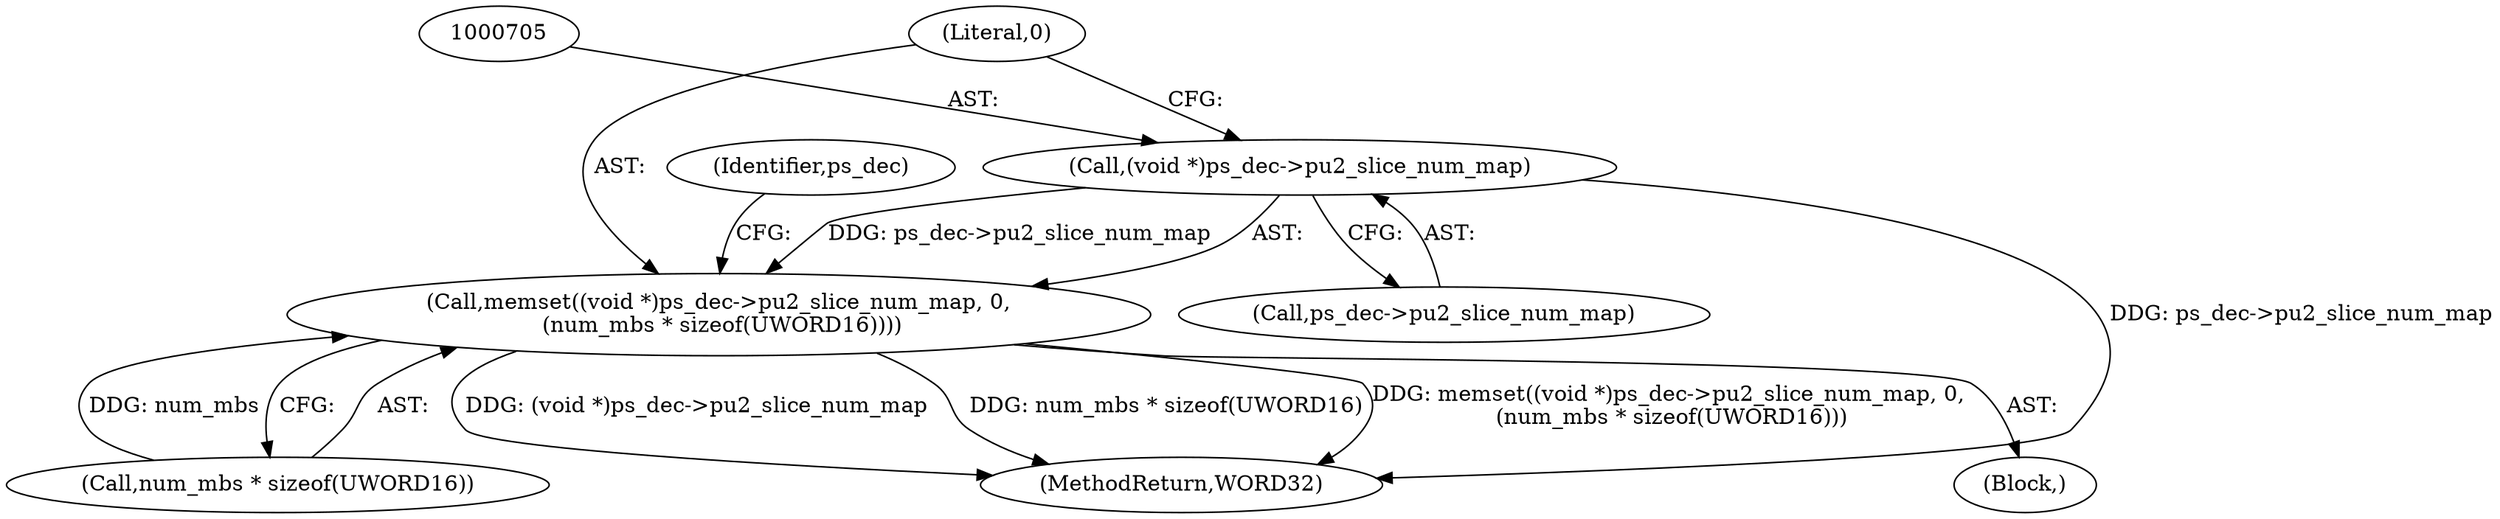 digraph "0_Android_0b23c81c3dd9ec38f7e6806a3955fed1925541a0_3@pointer" {
"1000704" [label="(Call,(void *)ps_dec->pu2_slice_num_map)"];
"1000703" [label="(Call,memset((void *)ps_dec->pu2_slice_num_map, 0,\n (num_mbs * sizeof(UWORD16))))"];
"1000704" [label="(Call,(void *)ps_dec->pu2_slice_num_map)"];
"1000709" [label="(Literal,0)"];
"1000703" [label="(Call,memset((void *)ps_dec->pu2_slice_num_map, 0,\n (num_mbs * sizeof(UWORD16))))"];
"1000710" [label="(Call,num_mbs * sizeof(UWORD16))"];
"1000716" [label="(Identifier,ps_dec)"];
"1002159" [label="(MethodReturn,WORD32)"];
"1000706" [label="(Call,ps_dec->pu2_slice_num_map)"];
"1000702" [label="(Block,)"];
"1000704" -> "1000703"  [label="AST: "];
"1000704" -> "1000706"  [label="CFG: "];
"1000705" -> "1000704"  [label="AST: "];
"1000706" -> "1000704"  [label="AST: "];
"1000709" -> "1000704"  [label="CFG: "];
"1000704" -> "1002159"  [label="DDG: ps_dec->pu2_slice_num_map"];
"1000704" -> "1000703"  [label="DDG: ps_dec->pu2_slice_num_map"];
"1000703" -> "1000702"  [label="AST: "];
"1000703" -> "1000710"  [label="CFG: "];
"1000709" -> "1000703"  [label="AST: "];
"1000710" -> "1000703"  [label="AST: "];
"1000716" -> "1000703"  [label="CFG: "];
"1000703" -> "1002159"  [label="DDG: num_mbs * sizeof(UWORD16)"];
"1000703" -> "1002159"  [label="DDG: memset((void *)ps_dec->pu2_slice_num_map, 0,\n (num_mbs * sizeof(UWORD16)))"];
"1000703" -> "1002159"  [label="DDG: (void *)ps_dec->pu2_slice_num_map"];
"1000710" -> "1000703"  [label="DDG: num_mbs"];
}

